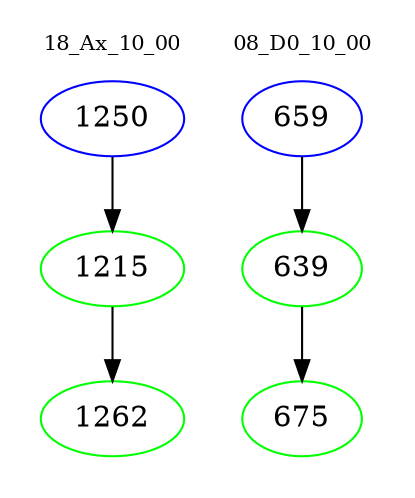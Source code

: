 digraph{
subgraph cluster_0 {
color = white
label = "18_Ax_10_00";
fontsize=10;
T0_1250 [label="1250", color="blue"]
T0_1250 -> T0_1215 [color="black"]
T0_1215 [label="1215", color="green"]
T0_1215 -> T0_1262 [color="black"]
T0_1262 [label="1262", color="green"]
}
subgraph cluster_1 {
color = white
label = "08_D0_10_00";
fontsize=10;
T1_659 [label="659", color="blue"]
T1_659 -> T1_639 [color="black"]
T1_639 [label="639", color="green"]
T1_639 -> T1_675 [color="black"]
T1_675 [label="675", color="green"]
}
}
